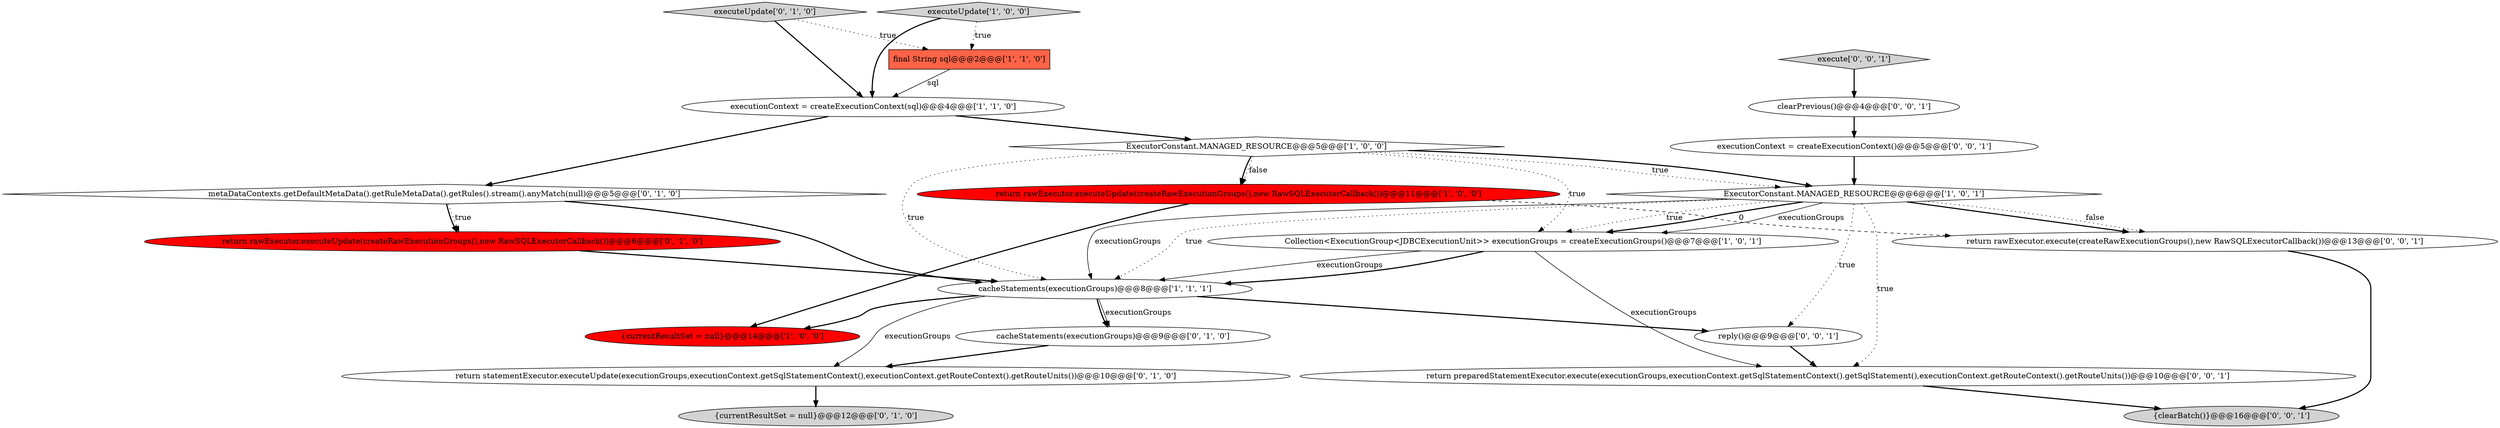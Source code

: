 digraph {
2 [style = filled, label = "ExecutorConstant.MANAGED_RESOURCE@@@6@@@['1', '0', '1']", fillcolor = white, shape = diamond image = "AAA0AAABBB1BBB"];
21 [style = filled, label = "clearPrevious()@@@4@@@['0', '0', '1']", fillcolor = white, shape = ellipse image = "AAA0AAABBB3BBB"];
12 [style = filled, label = "executeUpdate['0', '1', '0']", fillcolor = lightgray, shape = diamond image = "AAA0AAABBB2BBB"];
8 [style = filled, label = "executionContext = createExecutionContext(sql)@@@4@@@['1', '1', '0']", fillcolor = white, shape = ellipse image = "AAA0AAABBB1BBB"];
11 [style = filled, label = "{currentResultSet = null}@@@12@@@['0', '1', '0']", fillcolor = lightgray, shape = ellipse image = "AAA0AAABBB2BBB"];
17 [style = filled, label = "execute['0', '0', '1']", fillcolor = lightgray, shape = diamond image = "AAA0AAABBB3BBB"];
5 [style = filled, label = "ExecutorConstant.MANAGED_RESOURCE@@@5@@@['1', '0', '0']", fillcolor = white, shape = diamond image = "AAA0AAABBB1BBB"];
20 [style = filled, label = "return rawExecutor.execute(createRawExecutionGroups(),new RawSQLExecutorCallback())@@@13@@@['0', '0', '1']", fillcolor = white, shape = ellipse image = "AAA0AAABBB3BBB"];
4 [style = filled, label = "executeUpdate['1', '0', '0']", fillcolor = lightgray, shape = diamond image = "AAA0AAABBB1BBB"];
16 [style = filled, label = "return preparedStatementExecutor.execute(executionGroups,executionContext.getSqlStatementContext().getSqlStatement(),executionContext.getRouteContext().getRouteUnits())@@@10@@@['0', '0', '1']", fillcolor = white, shape = ellipse image = "AAA0AAABBB3BBB"];
7 [style = filled, label = "Collection<ExecutionGroup<JDBCExecutionUnit>> executionGroups = createExecutionGroups()@@@7@@@['1', '0', '1']", fillcolor = white, shape = ellipse image = "AAA0AAABBB1BBB"];
6 [style = filled, label = "{currentResultSet = null}@@@14@@@['1', '0', '0']", fillcolor = red, shape = ellipse image = "AAA1AAABBB1BBB"];
15 [style = filled, label = "reply()@@@9@@@['0', '0', '1']", fillcolor = white, shape = ellipse image = "AAA0AAABBB3BBB"];
9 [style = filled, label = "cacheStatements(executionGroups)@@@9@@@['0', '1', '0']", fillcolor = white, shape = ellipse image = "AAA0AAABBB2BBB"];
0 [style = filled, label = "final String sql@@@2@@@['1', '1', '0']", fillcolor = tomato, shape = box image = "AAA0AAABBB1BBB"];
19 [style = filled, label = "{clearBatch()}@@@16@@@['0', '0', '1']", fillcolor = lightgray, shape = ellipse image = "AAA0AAABBB3BBB"];
1 [style = filled, label = "return rawExecutor.executeUpdate(createRawExecutionGroups(),new RawSQLExecutorCallback())@@@11@@@['1', '0', '0']", fillcolor = red, shape = ellipse image = "AAA1AAABBB1BBB"];
13 [style = filled, label = "metaDataContexts.getDefaultMetaData().getRuleMetaData().getRules().stream().anyMatch(null)@@@5@@@['0', '1', '0']", fillcolor = white, shape = diamond image = "AAA0AAABBB2BBB"];
18 [style = filled, label = "executionContext = createExecutionContext()@@@5@@@['0', '0', '1']", fillcolor = white, shape = ellipse image = "AAA0AAABBB3BBB"];
3 [style = filled, label = "cacheStatements(executionGroups)@@@8@@@['1', '1', '1']", fillcolor = white, shape = ellipse image = "AAA0AAABBB1BBB"];
10 [style = filled, label = "return statementExecutor.executeUpdate(executionGroups,executionContext.getSqlStatementContext(),executionContext.getRouteContext().getRouteUnits())@@@10@@@['0', '1', '0']", fillcolor = white, shape = ellipse image = "AAA0AAABBB2BBB"];
14 [style = filled, label = "return rawExecutor.executeUpdate(createRawExecutionGroups(),new RawSQLExecutorCallback())@@@6@@@['0', '1', '0']", fillcolor = red, shape = ellipse image = "AAA1AAABBB2BBB"];
2->3 [style = dotted, label="true"];
2->7 [style = solid, label="executionGroups"];
14->3 [style = bold, label=""];
2->20 [style = bold, label=""];
2->20 [style = dotted, label="false"];
2->3 [style = solid, label="executionGroups"];
4->0 [style = dotted, label="true"];
3->9 [style = solid, label="executionGroups"];
2->15 [style = dotted, label="true"];
3->10 [style = solid, label="executionGroups"];
3->6 [style = bold, label=""];
3->15 [style = bold, label=""];
9->10 [style = bold, label=""];
5->3 [style = dotted, label="true"];
18->2 [style = bold, label=""];
16->19 [style = bold, label=""];
15->16 [style = bold, label=""];
5->1 [style = dotted, label="false"];
21->18 [style = bold, label=""];
7->3 [style = bold, label=""];
1->20 [style = dashed, label="0"];
3->9 [style = bold, label=""];
5->1 [style = bold, label=""];
5->2 [style = bold, label=""];
1->6 [style = bold, label=""];
8->5 [style = bold, label=""];
13->3 [style = bold, label=""];
5->7 [style = dotted, label="true"];
12->8 [style = bold, label=""];
2->7 [style = dotted, label="true"];
12->0 [style = dotted, label="true"];
0->8 [style = solid, label="sql"];
4->8 [style = bold, label=""];
2->7 [style = bold, label=""];
20->19 [style = bold, label=""];
7->3 [style = solid, label="executionGroups"];
7->16 [style = solid, label="executionGroups"];
13->14 [style = dotted, label="true"];
13->14 [style = bold, label=""];
17->21 [style = bold, label=""];
8->13 [style = bold, label=""];
2->16 [style = dotted, label="true"];
5->2 [style = dotted, label="true"];
10->11 [style = bold, label=""];
}
